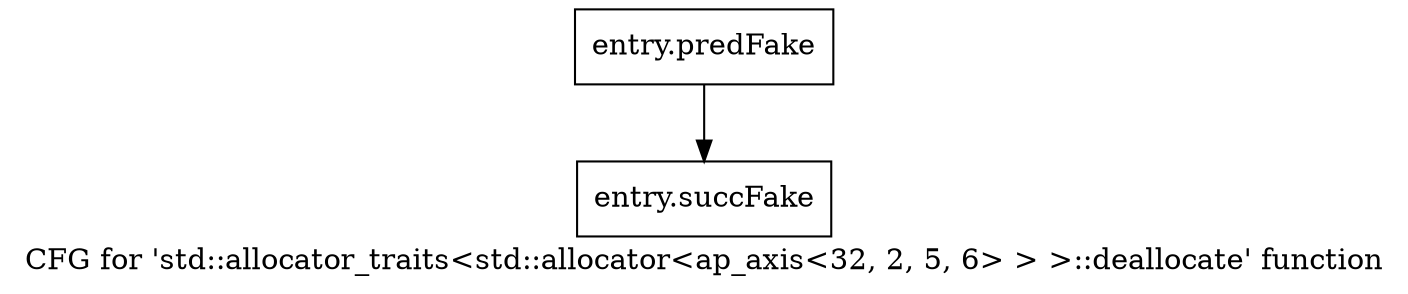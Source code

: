 digraph "CFG for 'std::allocator_traits\<std::allocator\<ap_axis\<32, 2, 5, 6\> \> \>::deallocate' function" {
	label="CFG for 'std::allocator_traits\<std::allocator\<ap_axis\<32, 2, 5, 6\> \> \>::deallocate' function";

	Node0x47cbdd0 [shape=record,filename="",linenumber="",label="{entry.predFake}"];
	Node0x47cbdd0 -> Node0x47c7cd0[ callList="" memoryops="" filename="/proj/xbuilds/2019.2_0801_1/installs/lin64/Vivado/HEAD/tps/lnx64/gcc-6.2.0/lib/gcc/x86_64-pc-linux-gnu/6.2.0/../../../../include/c++/6.2.0/bits/alloc_traits.h"];
	Node0x47c7cd0 [shape=record,filename="/proj/xbuilds/2019.2_0801_1/installs/lin64/Vivado/HEAD/tps/lnx64/gcc-6.2.0/lib/gcc/x86_64-pc-linux-gnu/6.2.0/../../../../include/c++/6.2.0/bits/alloc_traits.h",linenumber="442",label="{entry.succFake}"];
}
